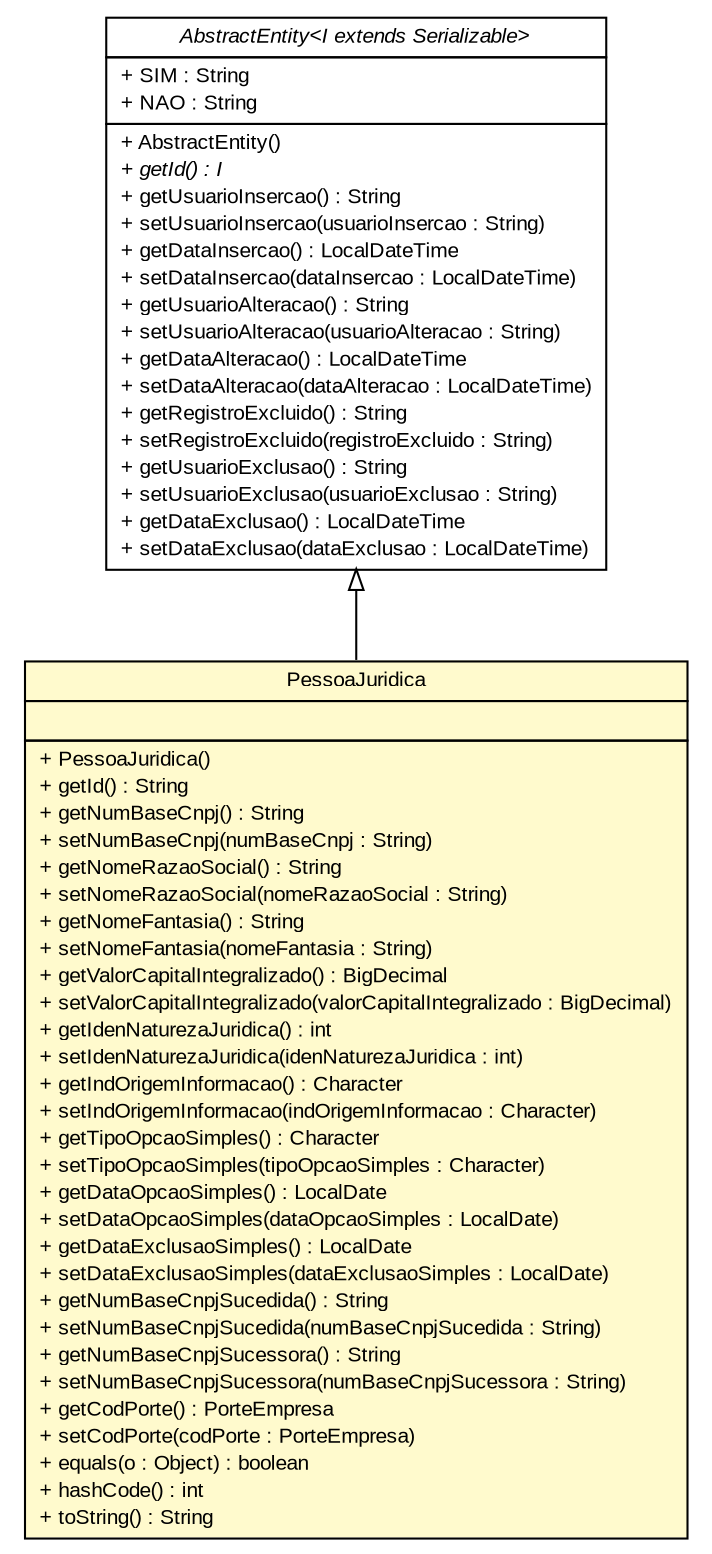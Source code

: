 #!/usr/local/bin/dot
#
# Class diagram 
# Generated by UMLGraph version R5_6 (http://www.umlgraph.org/)
#

digraph G {
	edge [fontname="arial",fontsize=10,labelfontname="arial",labelfontsize=10];
	node [fontname="arial",fontsize=10,shape=plaintext];
	nodesep=0.25;
	ranksep=0.5;
	// br.gov.to.sefaz.persistence.entity.AbstractEntity<I extends java.io.Serializable>
	c620122 [label=<<table title="br.gov.to.sefaz.persistence.entity.AbstractEntity" border="0" cellborder="1" cellspacing="0" cellpadding="2" port="p" href="../../../persistence/entity/AbstractEntity.html">
		<tr><td><table border="0" cellspacing="0" cellpadding="1">
<tr><td align="center" balign="center"><font face="arial italic"> AbstractEntity&lt;I extends Serializable&gt; </font></td></tr>
		</table></td></tr>
		<tr><td><table border="0" cellspacing="0" cellpadding="1">
<tr><td align="left" balign="left"> + SIM : String </td></tr>
<tr><td align="left" balign="left"> + NAO : String </td></tr>
		</table></td></tr>
		<tr><td><table border="0" cellspacing="0" cellpadding="1">
<tr><td align="left" balign="left"> + AbstractEntity() </td></tr>
<tr><td align="left" balign="left"><font face="arial italic" point-size="10.0"> + getId() : I </font></td></tr>
<tr><td align="left" balign="left"> + getUsuarioInsercao() : String </td></tr>
<tr><td align="left" balign="left"> + setUsuarioInsercao(usuarioInsercao : String) </td></tr>
<tr><td align="left" balign="left"> + getDataInsercao() : LocalDateTime </td></tr>
<tr><td align="left" balign="left"> + setDataInsercao(dataInsercao : LocalDateTime) </td></tr>
<tr><td align="left" balign="left"> + getUsuarioAlteracao() : String </td></tr>
<tr><td align="left" balign="left"> + setUsuarioAlteracao(usuarioAlteracao : String) </td></tr>
<tr><td align="left" balign="left"> + getDataAlteracao() : LocalDateTime </td></tr>
<tr><td align="left" balign="left"> + setDataAlteracao(dataAlteracao : LocalDateTime) </td></tr>
<tr><td align="left" balign="left"> + getRegistroExcluido() : String </td></tr>
<tr><td align="left" balign="left"> + setRegistroExcluido(registroExcluido : String) </td></tr>
<tr><td align="left" balign="left"> + getUsuarioExclusao() : String </td></tr>
<tr><td align="left" balign="left"> + setUsuarioExclusao(usuarioExclusao : String) </td></tr>
<tr><td align="left" balign="left"> + getDataExclusao() : LocalDateTime </td></tr>
<tr><td align="left" balign="left"> + setDataExclusao(dataExclusao : LocalDateTime) </td></tr>
		</table></td></tr>
		</table>>, URL="../../../persistence/entity/AbstractEntity.html", fontname="arial", fontcolor="black", fontsize=10.0];
	// br.gov.to.sefaz.cci.persistence.entity.PessoaJuridica
	c620521 [label=<<table title="br.gov.to.sefaz.cci.persistence.entity.PessoaJuridica" border="0" cellborder="1" cellspacing="0" cellpadding="2" port="p" bgcolor="lemonChiffon" href="./PessoaJuridica.html">
		<tr><td><table border="0" cellspacing="0" cellpadding="1">
<tr><td align="center" balign="center"> PessoaJuridica </td></tr>
		</table></td></tr>
		<tr><td><table border="0" cellspacing="0" cellpadding="1">
<tr><td align="left" balign="left">  </td></tr>
		</table></td></tr>
		<tr><td><table border="0" cellspacing="0" cellpadding="1">
<tr><td align="left" balign="left"> + PessoaJuridica() </td></tr>
<tr><td align="left" balign="left"> + getId() : String </td></tr>
<tr><td align="left" balign="left"> + getNumBaseCnpj() : String </td></tr>
<tr><td align="left" balign="left"> + setNumBaseCnpj(numBaseCnpj : String) </td></tr>
<tr><td align="left" balign="left"> + getNomeRazaoSocial() : String </td></tr>
<tr><td align="left" balign="left"> + setNomeRazaoSocial(nomeRazaoSocial : String) </td></tr>
<tr><td align="left" balign="left"> + getNomeFantasia() : String </td></tr>
<tr><td align="left" balign="left"> + setNomeFantasia(nomeFantasia : String) </td></tr>
<tr><td align="left" balign="left"> + getValorCapitalIntegralizado() : BigDecimal </td></tr>
<tr><td align="left" balign="left"> + setValorCapitalIntegralizado(valorCapitalIntegralizado : BigDecimal) </td></tr>
<tr><td align="left" balign="left"> + getIdenNaturezaJuridica() : int </td></tr>
<tr><td align="left" balign="left"> + setIdenNaturezaJuridica(idenNaturezaJuridica : int) </td></tr>
<tr><td align="left" balign="left"> + getIndOrigemInformacao() : Character </td></tr>
<tr><td align="left" balign="left"> + setIndOrigemInformacao(indOrigemInformacao : Character) </td></tr>
<tr><td align="left" balign="left"> + getTipoOpcaoSimples() : Character </td></tr>
<tr><td align="left" balign="left"> + setTipoOpcaoSimples(tipoOpcaoSimples : Character) </td></tr>
<tr><td align="left" balign="left"> + getDataOpcaoSimples() : LocalDate </td></tr>
<tr><td align="left" balign="left"> + setDataOpcaoSimples(dataOpcaoSimples : LocalDate) </td></tr>
<tr><td align="left" balign="left"> + getDataExclusaoSimples() : LocalDate </td></tr>
<tr><td align="left" balign="left"> + setDataExclusaoSimples(dataExclusaoSimples : LocalDate) </td></tr>
<tr><td align="left" balign="left"> + getNumBaseCnpjSucedida() : String </td></tr>
<tr><td align="left" balign="left"> + setNumBaseCnpjSucedida(numBaseCnpjSucedida : String) </td></tr>
<tr><td align="left" balign="left"> + getNumBaseCnpjSucessora() : String </td></tr>
<tr><td align="left" balign="left"> + setNumBaseCnpjSucessora(numBaseCnpjSucessora : String) </td></tr>
<tr><td align="left" balign="left"> + getCodPorte() : PorteEmpresa </td></tr>
<tr><td align="left" balign="left"> + setCodPorte(codPorte : PorteEmpresa) </td></tr>
<tr><td align="left" balign="left"> + equals(o : Object) : boolean </td></tr>
<tr><td align="left" balign="left"> + hashCode() : int </td></tr>
<tr><td align="left" balign="left"> + toString() : String </td></tr>
		</table></td></tr>
		</table>>, URL="./PessoaJuridica.html", fontname="arial", fontcolor="black", fontsize=10.0];
	//br.gov.to.sefaz.cci.persistence.entity.PessoaJuridica extends br.gov.to.sefaz.persistence.entity.AbstractEntity<java.lang.String>
	c620122:p -> c620521:p [dir=back,arrowtail=empty];
}

